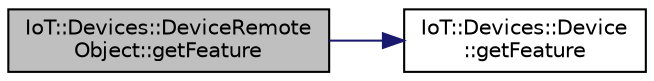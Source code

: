 digraph "IoT::Devices::DeviceRemoteObject::getFeature"
{
 // LATEX_PDF_SIZE
  edge [fontname="Helvetica",fontsize="10",labelfontname="Helvetica",labelfontsize="10"];
  node [fontname="Helvetica",fontsize="10",shape=record];
  rankdir="LR";
  Node1 [label="IoT::Devices::DeviceRemote\lObject::getFeature",height=0.2,width=0.4,color="black", fillcolor="grey75", style="filled", fontcolor="black",tooltip="Destroys the DeviceRemoteObject."];
  Node1 -> Node2 [color="midnightblue",fontsize="10",style="solid"];
  Node2 [label="IoT::Devices::Device\l::getFeature",height=0.2,width=0.4,color="black", fillcolor="white", style="filled",URL="$classIoT_1_1Devices_1_1Device.html#a76ab2ef2f9256b4f3b7d87017a0bc0be",tooltip=" "];
}
